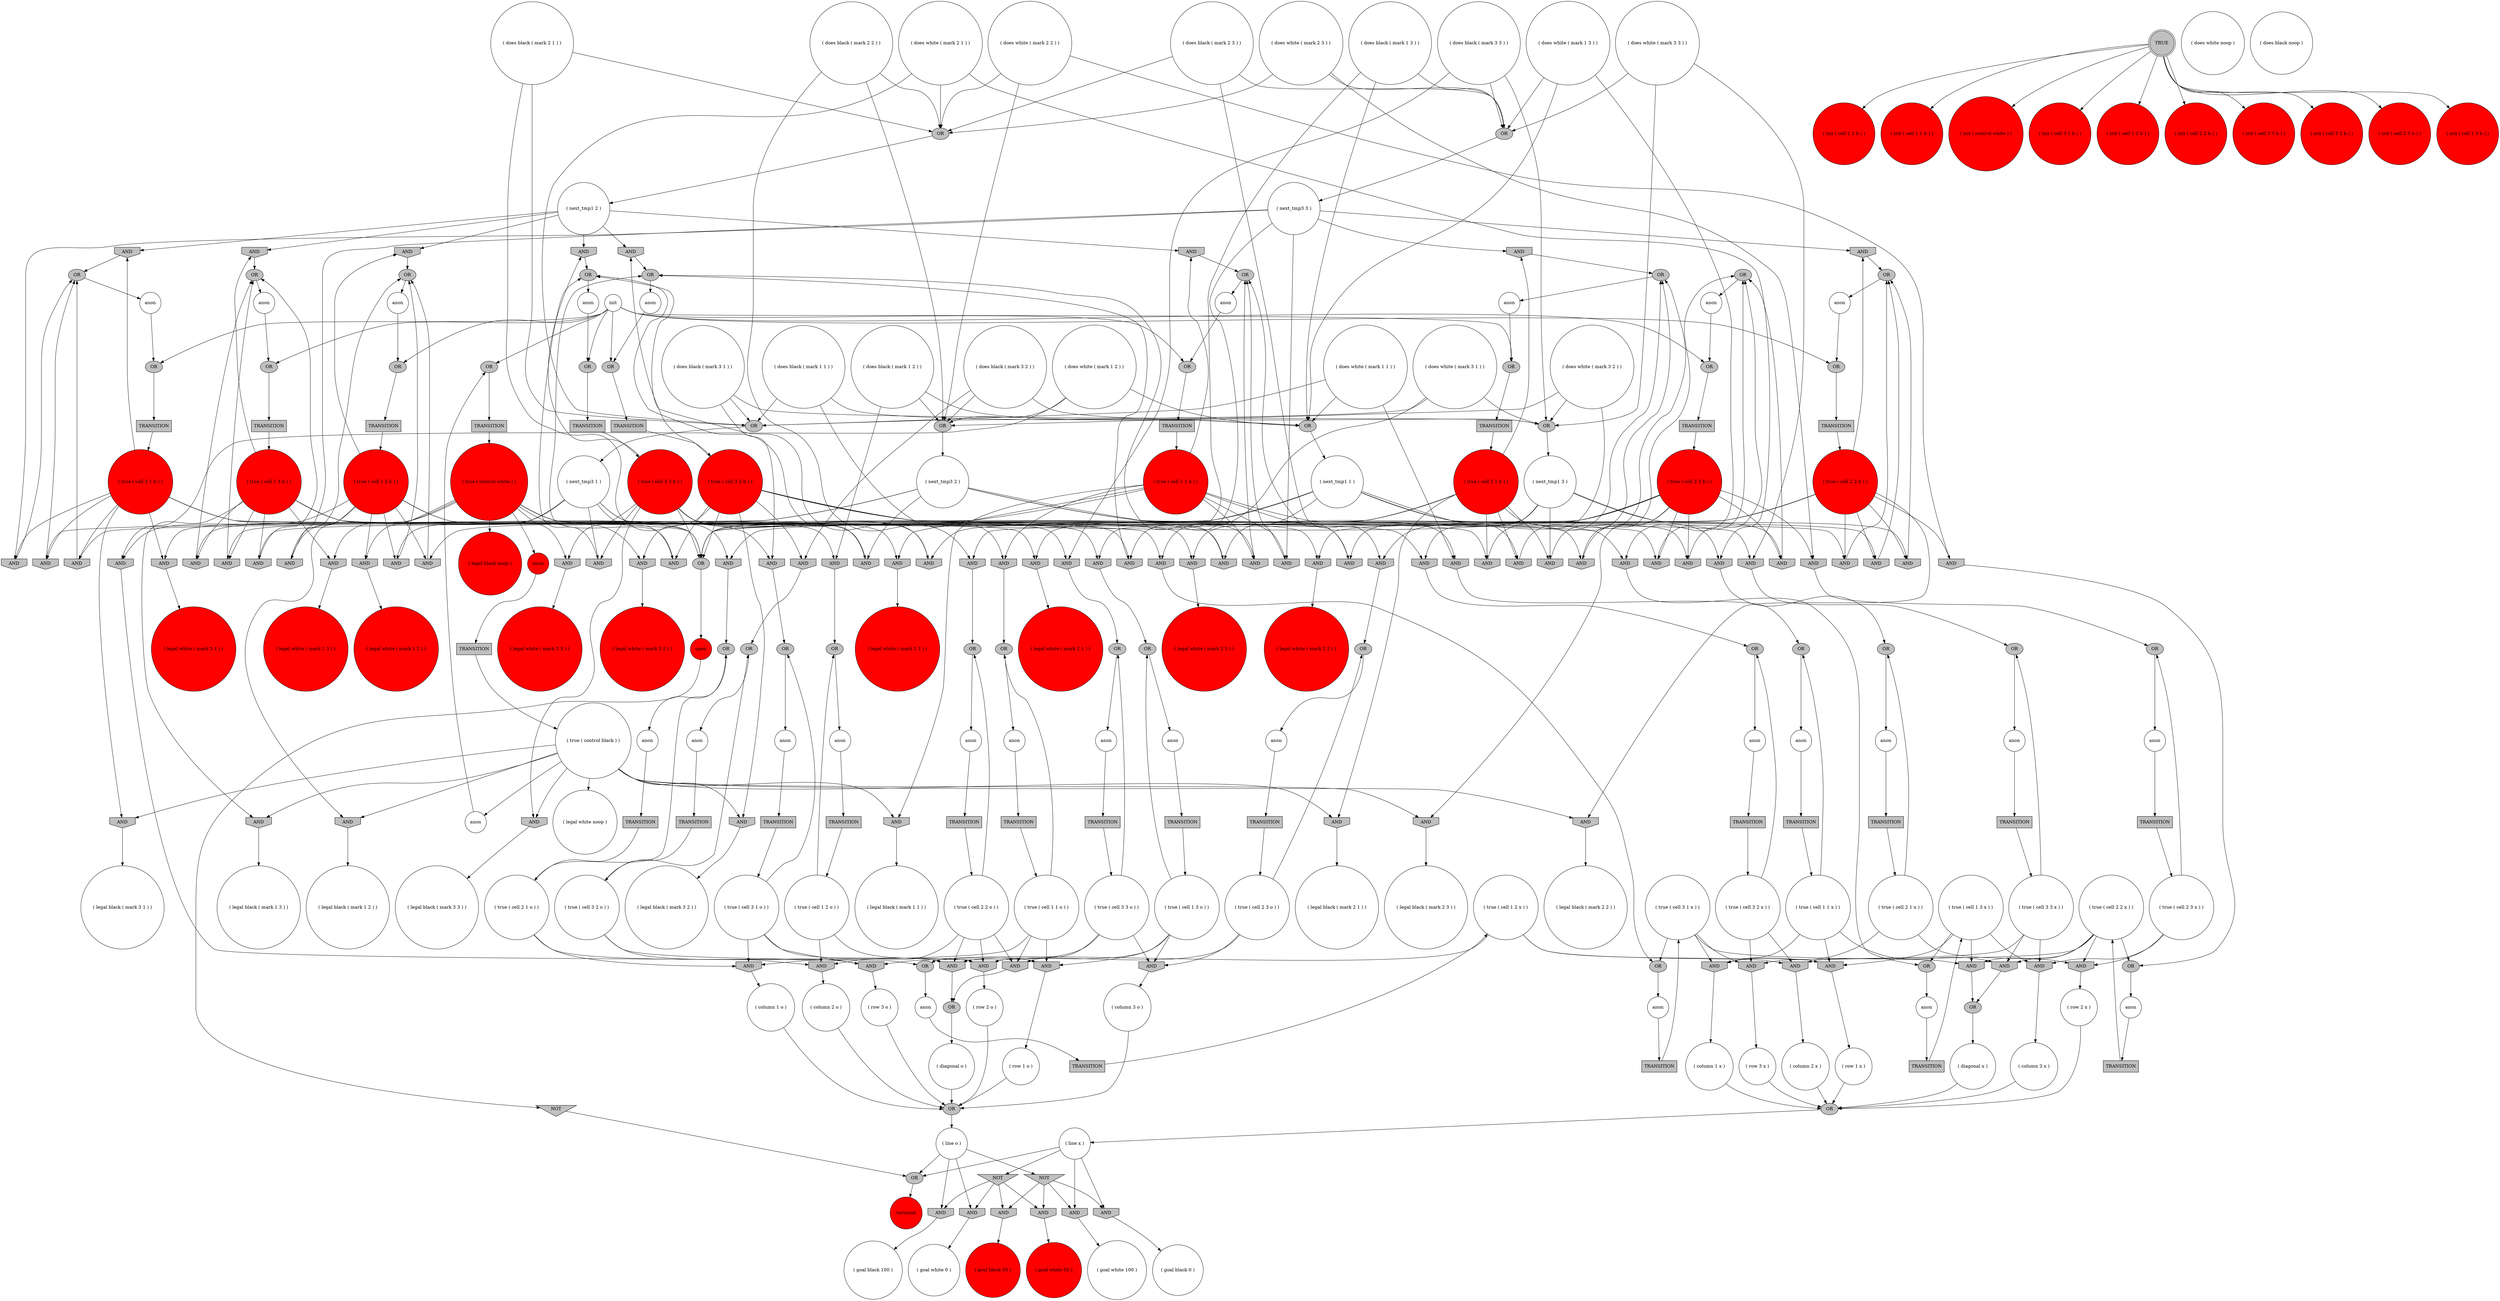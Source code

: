 digraph propNet
{
	"@3110bf99"[shape=ellipse, style= filled, fillcolor=grey, label="OR"]; "@3110bf99"->"@4292eef9"; 
	"@19ca3c6a"[shape=invhouse, style= filled, fillcolor=grey, label="AND"]; "@19ca3c6a"->"@84fc04d"; 
	"@6189c841"[shape=ellipse, style= filled, fillcolor=grey, label="OR"]; "@6189c841"->"@647c2ed9"; 
	"@5b16443e"[shape=box, style= filled, fillcolor=grey, label="TRANSITION"]; "@5b16443e"->"@1c206048"; 
	"@505acb8b"[shape=ellipse, style= filled, fillcolor=grey, label="OR"]; "@505acb8b"->"@78e93be3"; 
	"@2fbb1447"[shape=box, style= filled, fillcolor=grey, label="TRANSITION"]; "@2fbb1447"->"@5b8b9802"; 
	"@41f6a5e9"[shape=circle, style= filled, fillcolor=white, label="anon"]; "@41f6a5e9"->"@54c8ab35"; 
	"@5a959fa9"[shape=ellipse, style= filled, fillcolor=grey, label="OR"]; "@5a959fa9"->"@15253eb5"; 
	"@13159de7"[shape=ellipse, style= filled, fillcolor=grey, label="OR"]; "@13159de7"->"@7031b27a"; 
	"@64e6c17"[shape=box, style= filled, fillcolor=grey, label="TRANSITION"]; "@64e6c17"->"@6ce21f5d"; 
	"@607f3c5b"[shape=invtriangle, style= filled, fillcolor=grey, label="NOT"]; "@607f3c5b"->"@424d4f5e"; "@607f3c5b"->"@54b483bf"; "@607f3c5b"->"@4153abdb"; "@607f3c5b"->"@4097a214"; 
	"@2862fdc2"[shape=circle, style= filled, fillcolor=white, label="( does black ( mark 1 2 ) )"]; "@2862fdc2"->"@37872284"; "@2862fdc2"->"@4f26aa78"; "@2862fdc2"->"@2b842bd6"; 
	"@46e6e5f1"[shape=circle, style= filled, fillcolor=white, label="anon"]; "@46e6e5f1"->"@41282ad4"; 
	"@222f808"[shape=box, style= filled, fillcolor=grey, label="TRANSITION"]; "@222f808"->"@235ff851"; 
	"@5eef4879"[shape=ellipse, style= filled, fillcolor=grey, label="OR"]; "@5eef4879"->"@2f7f30a0"; 
	"@67588300"[shape=invhouse, style= filled, fillcolor=grey, label="AND"]; "@67588300"->"@280685d4"; 
	"@513fc475"[shape=circle, style= filled, fillcolor=red, label="( init ( cell 2 1 b ) )"]; 
	"@302b3e2e"[shape=invhouse, style= filled, fillcolor=grey, label="AND"]; "@302b3e2e"->"@13159de7"; 
	"@1bbbefea"[shape=ellipse, style= filled, fillcolor=grey, label="OR"]; "@1bbbefea"->"@7277073c"; 
	"@78dee892"[shape=box, style= filled, fillcolor=grey, label="TRANSITION"]; "@78dee892"->"@51776d39"; 
	"@55d46b4"[shape=circle, style= filled, fillcolor=red, label="( true ( cell 1 1 b ) )"]; "@55d46b4"->"@53e6692b"; "@55d46b4"->"@20506187"; "@55d46b4"->"@7b1ae274"; "@55d46b4"->"@695f4410"; "@55d46b4"->"@3df9dfd5"; "@55d46b4"->"@3ef63b77"; "@55d46b4"->"@3b56f75d"; "@55d46b4"->"@42aa9567"; "@55d46b4"->"@676c00a9"; 
	"@7ebf324"[shape=circle, style= filled, fillcolor=white, label="anon"]; "@7ebf324"->"@78dee892"; 
	"@501eb4af"[shape=circle, style= filled, fillcolor=white, label="anon"]; "@501eb4af"->"@6b0d29c2"; 
	"@20506187"[shape=invhouse, style= filled, fillcolor=grey, label="AND"]; "@20506187"->"@5eef4879"; 
	"@19ac1e25"[shape=invhouse, style= filled, fillcolor=grey, label="AND"]; "@19ac1e25"->"@13159de7"; 
	"@10bb3372"[shape=circle, style= filled, fillcolor=white, label="( column 1 o )"]; "@10bb3372"->"@27835149"; 
	"@424f5762"[shape=invhouse, style= filled, fillcolor=grey, label="AND"]; "@424f5762"->"@265e24be"; 
	"@290326a1"[shape=circle, style= filled, fillcolor=white, label="( does black ( mark 2 3 ) )"]; "@290326a1"->"@38c57101"; "@290326a1"->"@5a959fa9"; "@290326a1"->"@50bef95e"; 
	"@416ed704"[shape=circle, style= filled, fillcolor=red, label="terminal"]; 
	"@163bb430"[shape=box, style= filled, fillcolor=grey, label="TRANSITION"]; "@163bb430"->"@520b18a8"; 
	"@2e883c86"[shape=circle, style= filled, fillcolor=red, label="( goal black 50 )"]; 
	"@4153abdb"[shape=invhouse, style= filled, fillcolor=grey, label="AND"]; "@4153abdb"->"@4145c27a"; 
	"@75094c7b"[shape=circle, style= filled, fillcolor=white, label="( true ( cell 1 2 o ) )"]; "@75094c7b"->"@3f60ef76"; "@75094c7b"->"@7c91b50f"; "@75094c7b"->"@77c7bb87"; 
	"@4de059d6"[shape=circle, style= filled, fillcolor=white, label="( legal black ( mark 1 3 ) )"]; 
	"@183c3473"[shape=circle, style= filled, fillcolor=white, label="anon"]; "@183c3473"->"@1cba556e"; 
	"@1e4da3e3"[shape=circle, style= filled, fillcolor=white, label="( line o )"]; "@1e4da3e3"->"@8463d02"; "@1e4da3e3"->"@300fa532"; "@1e4da3e3"->"@3e6c7100"; "@1e4da3e3"->"@607f3c5b"; 
	"@d23374d"[shape=invhouse, style= filled, fillcolor=grey, label="AND"]; "@d23374d"->"@89ce410"; 
	"@4e83f71c"[shape=circle, style= filled, fillcolor=red, label="( true ( cell 3 3 b ) )"]; "@4e83f71c"->"@19ca3c6a"; "@4e83f71c"->"@2c2c68e9"; "@4e83f71c"->"@19ac1e25"; "@4e83f71c"->"@521b95a"; "@4e83f71c"->"@e8f3c43"; "@4e83f71c"->"@302b3e2e"; "@4e83f71c"->"@593a7113"; "@4e83f71c"->"@17f7d2ff"; "@4e83f71c"->"@676c00a9"; 
	"@724df132"[shape=box, style= filled, fillcolor=grey, label="TRANSITION"]; "@724df132"->"@20c87d01"; 
	"@76974876"[shape=invhouse, style= filled, fillcolor=grey, label="AND"]; "@76974876"->"@30868754"; 
	"@4292eef9"[shape=circle, style= filled, fillcolor=white, label="anon"]; "@4292eef9"->"@72af4b81"; 
	"@55a5cd40"[shape=ellipse, style= filled, fillcolor=grey, label="OR"]; "@55a5cd40"->"@784650ad"; 
	"@1fe569ac"[shape=circle, style= filled, fillcolor=red, label="( true ( cell 3 1 b ) )"]; "@1fe569ac"->"@1f10be5d"; "@1fe569ac"->"@3d133ead"; "@1fe569ac"->"@67588300"; "@1fe569ac"->"@7fb85da4"; "@1fe569ac"->"@416ba050"; "@1fe569ac"->"@5c2147cb"; "@1fe569ac"->"@2db8d536"; "@1fe569ac"->"@676c00a9"; "@1fe569ac"->"@47c65163"; 
	"@22802495"[shape=invhouse, style= filled, fillcolor=grey, label="AND"]; "@22802495"->"@ed39e86"; 
	"@3e6c7100"[shape=ellipse, style= filled, fillcolor=grey, label="OR"]; "@3e6c7100"->"@416ed704"; 
	"@7ef81c84"[shape=circle, style= filled, fillcolor=white, label="( does black ( mark 2 2 ) )"]; "@7ef81c84"->"@4f26aa78"; "@7ef81c84"->"@5a959fa9"; "@7ef81c84"->"@19e6018b"; 
	"@29b2c6b7"[shape=box, style= filled, fillcolor=grey, label="TRANSITION"]; "@29b2c6b7"->"@75094c7b"; 
	"@19fa3f20"[shape=invhouse, style= filled, fillcolor=grey, label="AND"]; "@19fa3f20"->"@7afd3d0d"; 
	"@51776d39"[shape=circle, style= filled, fillcolor=white, label="( true ( cell 1 2 x ) )"]; "@51776d39"->"@570fd91e"; "@51776d39"->"@634fbcac"; "@51776d39"->"@22802495"; 
	"@20c87d01"[shape=circle, style= filled, fillcolor=white, label="( true ( cell 2 3 x ) )"]; "@20c87d01"->"@475170bc"; "@20c87d01"->"@3136a0bc"; "@20c87d01"->"@3471e26d"; 
	"@30762031"[shape=invhouse, style= filled, fillcolor=grey, label="AND"]; "@30762031"->"@30868754"; 
	"@2f29f8aa"[shape=invhouse, style= filled, fillcolor=grey, label="AND"]; "@2f29f8aa"->"@6f02243e"; 
	"@599a2875"[shape=circle, style= filled, fillcolor=white, label="( does black ( mark 1 3 ) )"]; "@599a2875"->"@37872284"; "@599a2875"->"@27e0b4d8"; "@599a2875"->"@50bef95e"; 
	"@d689844"[shape=ellipse, style= filled, fillcolor=grey, label="OR"]; "@d689844"->"@4de49f3c"; 
	"@6f02243e"[shape=ellipse, style= filled, fillcolor=grey, label="OR"]; "@6f02243e"->"@75999b61"; 
	"@1b0c366b"[shape=invhouse, style= filled, fillcolor=grey, label="AND"]; "@1b0c366b"->"@6915fc29"; 
	"@7031b27a"[shape=circle, style= filled, fillcolor=white, label="anon"]; "@7031b27a"->"@1bbbefea"; 
	"@7fe184a1"[shape=circle, style= filled, fillcolor=white, label="anon"]; "@7fe184a1"->"@3b577220"; 
	"@45553d72"[shape=invhouse, style= filled, fillcolor=grey, label="AND"]; "@45553d72"->"@185af219"; 
	"@1080b7fd"[shape=ellipse, style= filled, fillcolor=grey, label="OR"]; "@1080b7fd"->"@5f532e"; 
	"@50ec4d43"[shape=circle, style= filled, fillcolor=red, label="( legal white ( mark 2 1 ) )"]; 
	"@53639459"[shape=invhouse, style= filled, fillcolor=grey, label="AND"]; "@53639459"->"@2ecaa79e"; 
	"@2c99b437"[shape=circle, style= filled, fillcolor=white, label="( does white ( mark 2 3 ) )"]; "@2c99b437"->"@5b09f852"; "@2c99b437"->"@5a959fa9"; "@2c99b437"->"@50bef95e"; 
	"@75999b61"[shape=circle, style= filled, fillcolor=white, label="( diagonal x )"]; "@75999b61"->"@7b429b9f"; 
	"@521b95a"[shape=invhouse, style= filled, fillcolor=grey, label="AND"]; "@521b95a"->"@505acb8b"; 
	"@2f7f30a0"[shape=circle, style= filled, fillcolor=white, label="anon"]; "@2f7f30a0"->"@1080b7fd"; 
	"@5af3a14"[shape=ellipse, style= filled, fillcolor=grey, label="OR"]; "@5af3a14"->"@330df9f6"; 
	"@66a01572"[shape=invhouse, style= filled, fillcolor=grey, label="AND"]; "@66a01572"->"@4cf1d2a4"; 
	"@ceaf7f0"[shape=box, style= filled, fillcolor=grey, label="TRANSITION"]; "@ceaf7f0"->"@357c5b44"; 
	"@3301b608"[shape=circle, style= filled, fillcolor=white, label="( does black ( mark 3 3 ) )"]; "@3301b608"->"@521b95a"; "@3301b608"->"@5af3a14"; "@3301b608"->"@50bef95e"; 
	"@502e12e5"[shape=invhouse, style= filled, fillcolor=grey, label="AND"]; "@502e12e5"->"@33211ee7"; 
	"@4ebca121"[shape=ellipse, style= filled, fillcolor=grey, label="OR"]; "@4ebca121"->"@41f6a5e9"; 
	"@7f4165d0"[shape=invhouse, style= filled, fillcolor=grey, label="AND"]; "@7f4165d0"->"@4cf1d2a4"; 
	"@ed39e86"[shape=circle, style= filled, fillcolor=white, label="( row 1 x )"]; "@ed39e86"->"@7b429b9f"; 
	"@5f998f30"[shape=invhouse, style= filled, fillcolor=grey, label="AND"]; "@5f998f30"->"@3c873f94"; 
	"@7fb85da4"[shape=invhouse, style= filled, fillcolor=grey, label="AND"]; "@7fb85da4"->"@724715dd"; 
	"@3c873f94"[shape=ellipse, style= filled, fillcolor=grey, label="OR"]; "@3c873f94"->"@535f2c97"; 
	"@780e4aa6"[shape=circle, style= filled, fillcolor=white, label="anon"]; "@780e4aa6"->"@5b16443e"; 
	"@40471d1f"[shape=invhouse, style= filled, fillcolor=grey, label="AND"]; "@40471d1f"->"@197ef254"; 
	"@6d29cb02"[shape=circle, style= filled, fillcolor=white, label="( true ( cell 2 2 x ) )"]; "@6d29cb02"->"@570fd91e"; "@6d29cb02"->"@5e0ed38d"; "@6d29cb02"->"@d689844"; "@6d29cb02"->"@3136a0bc"; "@6d29cb02"->"@2f29f8aa"; 
	"@672825c9"[shape=invhouse, style= filled, fillcolor=grey, label="AND"]; "@672825c9"->"@761b5baf"; 
	"@52863cf9"[shape=ellipse, style= filled, fillcolor=grey, label="OR"]; "@52863cf9"->"@461541fb"; 
	"@6901960a"[shape=circle, style= filled, fillcolor=white, label="anon"]; "@6901960a"->"@433b8611"; 
	"@68f392bc"[shape=circle, style= filled, fillcolor=white, label="( next_tmp3 1 )"]; "@68f392bc"->"@6fc2a644"; "@68f392bc"->"@19ac1e25"; "@68f392bc"->"@595fb8e"; "@68f392bc"->"@30762031"; "@68f392bc"->"@e7858ab"; "@68f392bc"->"@79708fc8"; 
	"@18142dc4"[shape=box, style= filled, fillcolor=grey, label="TRANSITION"]; "@18142dc4"->"@183aeac3"; 
	"@520b18a8"[shape=circle, style= filled, fillcolor=white, label="( true ( cell 3 3 o ) )"]; "@520b18a8"->"@526b0a81"; "@520b18a8"->"@505acb8b"; "@520b18a8"->"@cdabdca"; "@520b18a8"->"@6d1f9295"; 
	"@5516d3dc"[shape=circle, style= filled, fillcolor=red, label="( init ( cell 1 1 b ) )"]; 
	"@7c91b50f"[shape=ellipse, style= filled, fillcolor=grey, label="OR"]; "@7c91b50f"->"@42062bad"; 
	"@18977673"[shape=ellipse, style= filled, fillcolor=grey, label="OR"]; "@18977673"->"@7fe184a1"; 
	"@593a7113"[shape=invhouse, style= filled, fillcolor=grey, label="AND"]; "@593a7113"->"@13159de7"; 
	"@78ac4093"[shape=circle, style= filled, fillcolor=red, label="( init ( control white ) )"]; 
	"@79708fc8"[shape=invhouse, style= filled, fillcolor=grey, label="AND"]; "@79708fc8"->"@18977673"; 
	"@12da22e9"[shape=circle, style= filled, fillcolor=red, label="anon"]; "@12da22e9"->"@233059cc"; 
	"@34d2b4a1"[shape=circle, style= filled, fillcolor=white, label="( does black ( mark 3 2 ) )"]; "@34d2b4a1"->"@5af3a14"; "@34d2b4a1"->"@4f26aa78"; "@34d2b4a1"->"@45553d72"; 
	"@233059cc"[shape=box, style= filled, fillcolor=grey, label="TRANSITION"]; "@233059cc"->"@157052cb"; 
	"@37872284"[shape=ellipse, style= filled, fillcolor=grey, label="OR"]; "@37872284"->"@8eb2497"; 
	"@30d73d83"[shape=circle, style= filled, fillcolor=white, label="( legal white noop )"]; 
	"@197ef254"[shape=circle, style= filled, fillcolor=red, label="( legal white ( mark 3 2 ) )"]; 
	"@65b2b2f0"[shape=invhouse, style= filled, fillcolor=grey, label="AND"]; "@65b2b2f0"->"@d689844"; 
	"@3136a0bc"[shape=invhouse, style= filled, fillcolor=grey, label="AND"]; "@3136a0bc"->"@44b0c913"; 
	"@2c74bc49"[shape=invhouse, style= filled, fillcolor=grey, label="AND"]; "@2c74bc49"->"@3110bf99"; 
	"@40868ba"[shape=circle, style= filled, fillcolor=red, label="( init ( cell 3 1 b ) )"]; 
	"@19e6018b"[shape=invhouse, style= filled, fillcolor=grey, label="AND"]; "@19e6018b"->"@61025594"; 
	"@7381d4e0"[shape=circle, style= filled, fillcolor=white, label="( next_tmp3 2 )"]; "@7381d4e0"->"@3f08e8b"; "@7381d4e0"->"@7fb85da4"; "@7381d4e0"->"@343b79ee"; "@7381d4e0"->"@302b3e2e"; "@7381d4e0"->"@3b56f75d"; "@7381d4e0"->"@61d547f5"; 
	"@183aeac3"[shape=circle, style= filled, fillcolor=red, label="( true ( cell 3 2 b ) )"]; "@183aeac3"->"@595fb8e"; "@183aeac3"->"@40471d1f"; "@183aeac3"->"@48112b54"; "@183aeac3"->"@66a01572"; "@183aeac3"->"@76aeb503"; "@183aeac3"->"@45553d72"; "@183aeac3"->"@52cc6a6e"; "@183aeac3"->"@7f4165d0"; "@183aeac3"->"@676c00a9"; 
	"@32693b5"[shape=circle, style= filled, fillcolor=red, label="( true ( control white ) )"]; "@32693b5"->"@7b492e5b"; "@32693b5"->"@19ca3c6a"; "@32693b5"->"@65931596"; "@32693b5"->"@40471d1f"; "@32693b5"->"@1b0c366b"; "@32693b5"->"@672825c9"; "@32693b5"->"@3df9dfd5"; "@32693b5"->"@4c623b03"; "@32693b5"->"@26170092"; "@32693b5"->"@12da22e9"; "@32693b5"->"@47c65163"; 
	"@78e93be3"[shape=circle, style= filled, fillcolor=white, label="anon"]; "@78e93be3"->"@163bb430"; 
	"@e8f3c43"[shape=invhouse, style= filled, fillcolor=grey, label="AND"]; "@e8f3c43"->"@55a5cd40"; 
	"@4145c27a"[shape=circle, style= filled, fillcolor=white, label="( goal white 100 )"]; 
	"@416ba050"[shape=invhouse, style= filled, fillcolor=grey, label="AND"]; "@416ba050"->"@1dbf4413"; 
	"@76aeb503"[shape=invhouse, style= filled, fillcolor=grey, label="AND"]; "@76aeb503"->"@4cf1d2a4"; 
	"@1213dc90"[shape=circle, style= filled, fillcolor=red, label="( true ( cell 2 2 b ) )"]; "@1213dc90"->"@14b3fd5d"; "@1213dc90"->"@65b2b2f0"; "@1213dc90"->"@1b0c366b"; "@1213dc90"->"@47ec5c40"; "@1213dc90"->"@79708fc8"; "@1213dc90"->"@d23374d"; "@1213dc90"->"@b881485"; "@1213dc90"->"@19e6018b"; "@1213dc90"->"@676c00a9"; 
	"@2db8d536"[shape=invhouse, style= filled, fillcolor=grey, label="AND"]; "@2db8d536"->"@724715dd"; 
	"@12da712a"[shape=box, style= filled, fillcolor=grey, label="TRANSITION"]; "@12da712a"->"@52cf284b"; 
	"@18fbb359"[shape=circle, style= filled, fillcolor=white, label="( legal black ( mark 3 3 ) )"]; 
	"@65931596"[shape=invhouse, style= filled, fillcolor=grey, label="AND"]; "@65931596"->"@50ec4d43"; 
	"@66abad8f"[shape=circle, style= filled, fillcolor=white, label="anon"]; "@66abad8f"->"@64e6c17"; 
	"@65a0d55"[shape=circle, style= filled, fillcolor=white, label="( legal black ( mark 2 1 ) )"]; 
	"@6f0a9476"[shape=circle, style= filled, fillcolor=white, label="( legal black ( mark 3 2 ) )"]; 
	"@38c57101"[shape=invhouse, style= filled, fillcolor=grey, label="AND"]; "@38c57101"->"@231d8cb8"; 
	"@d3eb77e"[shape=ellipse, style= filled, fillcolor=grey, label="OR"]; "@d3eb77e"->"@63a4c512"; 
	"@461541fb"[shape=box, style= filled, fillcolor=grey, label="TRANSITION"]; "@461541fb"->"@1fe569ac"; 
	"@1ffc159e"[shape=circle, style= filled, fillcolor=white, label="anon"]; "@1ffc159e"->"@69a5d3d"; 
	"@6e6a937"[shape=circle, style= filled, fillcolor=white, label="( row 3 o )"]; "@6e6a937"->"@27835149"; 
	"@300eff16"[shape=invhouse, style= filled, fillcolor=grey, label="AND"]; "@300eff16"->"@469cbc0d"; 
	"@4097a214"[shape=invhouse, style= filled, fillcolor=grey, label="AND"]; "@4097a214"->"@2a1a3ee9"; 
	"@4316d666"[shape=circle, style= filled, fillcolor=white, label="( legal black ( mark 3 1 ) )"]; 
	"@1f10be5d"[shape=invhouse, style= filled, fillcolor=grey, label="AND"]; "@1f10be5d"->"@724715dd"; 
	"@7b429b9f"[shape=ellipse, style= filled, fillcolor=grey, label="OR"]; "@7b429b9f"->"@51f722f1"; 
	"@4cf1d2a4"[shape=ellipse, style= filled, fillcolor=grey, label="OR"]; "@4cf1d2a4"->"@183c3473"; 
	"@761b5baf"[shape=circle, style= filled, fillcolor=red, label="( legal white ( mark 2 3 ) )"]; 
	"@77d7aa76"[shape=circle, style= filled, fillcolor=white, label="( does black ( mark 1 1 ) )"]; "@77d7aa76"->"@7b1ae274"; "@77d7aa76"->"@37872284"; "@77d7aa76"->"@1c48b34d"; 
	"@500e366b"[shape=circle, style= filled, fillcolor=red, label="( init ( cell 1 2 b ) )"]; 
	"@47ec5c40"[shape=invhouse, style= filled, fillcolor=grey, label="AND"]; "@47ec5c40"->"@18977673"; 
	"@2b815118"[shape=invhouse, style= filled, fillcolor=grey, label="AND"]; "@2b815118"->"@772a15e5"; 
	"@157052cb"[shape=circle, style= filled, fillcolor=white, label="( true ( control black ) )"]; "@157052cb"->"@2c2c68e9"; "@157052cb"->"@3dfa7244"; "@157052cb"->"@45aba779"; "@157052cb"->"@30d73d83"; "@157052cb"->"@48112b54"; "@157052cb"->"@2b815118"; "@157052cb"->"@4f2a7490"; "@157052cb"->"@5c2147cb"; "@157052cb"->"@d23374d"; "@157052cb"->"@42aa9567"; "@157052cb"->"@300eff16"; 
	"@7b35f90"[shape=circle, style= filled, fillcolor=white, label="anon"]; "@7b35f90"->"@2fbb1447"; 
	"@4d62a96e"[shape=circle, style= filled, fillcolor=white, label="( column 2 x )"]; "@4d62a96e"->"@7b429b9f"; 
	"@7acc53cc"[shape=circle, style= filled, fillcolor=white, label="anon"]; "@7acc53cc"->"@ceaf7f0"; 
	"@6a05b14f"[shape=circle, style= filled, fillcolor=white, label="init"]; "@6a05b14f"->"@4f83f9df"; "@6a05b14f"->"@6189c841"; "@6a05b14f"->"@6b0d29c2"; "@6a05b14f"->"@3b577220"; "@6a05b14f"->"@72af4b81"; "@6a05b14f"->"@52863cf9"; "@6a05b14f"->"@d3eb77e"; "@6a05b14f"->"@1bbbefea"; "@6a05b14f"->"@1080b7fd"; "@6a05b14f"->"@1cba556e"; 
	"@1d9ee9af"[shape=box, style= filled, fillcolor=grey, label="TRANSITION"]; "@1d9ee9af"->"@77a3e2f7"; 
	"@5c7697b7"[shape=circle, style= filled, fillcolor=white, label="( does black ( mark 2 1 ) )"]; "@5c7697b7"->"@6b6b1935"; "@5c7697b7"->"@5a959fa9"; "@5c7697b7"->"@1c48b34d"; 
	"@1dbf4413"[shape=ellipse, style= filled, fillcolor=grey, label="OR"]; "@1dbf4413"->"@780e4aa6"; 
	"@57afb22a"[shape=circle, style= filled, fillcolor=red, label="( legal white ( mark 1 2 ) )"]; 
	"@7ef1accd"[shape=invhouse, style= filled, fillcolor=grey, label="AND"]; "@7ef1accd"->"@634fbcac"; 
	"@6b6b1935"[shape=invhouse, style= filled, fillcolor=grey, label="AND"]; "@6b6b1935"->"@1146eae3"; 
	"@1c206048"[shape=circle, style= filled, fillcolor=white, label="( true ( cell 3 1 x ) )"]; "@1c206048"->"@74c3b0c9"; "@1c206048"->"@1dbf4413"; "@1c206048"->"@5e0ed38d"; "@1c206048"->"@424f5762"; 
	"@772a15e5"[shape=circle, style= filled, fillcolor=white, label="( legal black ( mark 1 2 ) )"]; 
	"@72af4b81"[shape=ellipse, style= filled, fillcolor=grey, label="OR"]; "@72af4b81"->"@14e7dc19"; 
	"@40664651"[shape=circle, style= filled, fillcolor=white, label="( column 1 x )"]; "@40664651"->"@7b429b9f"; 
	"@4373e9ea"[shape=circle, style= filled, fillcolor=white, label="( diagonal o )"]; "@4373e9ea"->"@27835149"; 
	"@343b79ee"[shape=invhouse, style= filled, fillcolor=grey, label="AND"]; "@343b79ee"->"@3110bf99"; 
	"@3413e5b7"[shape=box, style= filled, fillcolor=grey, label="TRANSITION"]; "@3413e5b7"->"@1f62fe39"; 
	"@54b483bf"[shape=invhouse, style= filled, fillcolor=grey, label="AND"]; "@54b483bf"->"@2e883c86"; 
	"@18ec9ac8"[shape=circle, style= filled, fillcolor=white, label="anon"]; "@18ec9ac8"->"@52863cf9"; 
	"@235ff851"[shape=circle, style= filled, fillcolor=red, label="( true ( cell 2 1 b ) )"]; "@235ff851"->"@7c5bc9e5"; "@235ff851"->"@5f998f30"; "@235ff851"->"@6b6b1935"; "@235ff851"->"@3f08e8b"; "@235ff851"->"@65931596"; "@235ff851"->"@58eaf9b7"; "@235ff851"->"@4f2a7490"; "@235ff851"->"@676c00a9"; "@235ff851"->"@19fa3f20"; 
	"@84fc04d"[shape=circle, style= filled, fillcolor=red, label="( legal white ( mark 3 3 ) )"]; 
	"@63a4c512"[shape=box, style= filled, fillcolor=grey, label="TRANSITION"]; "@63a4c512"->"@787935a1"; 
	"@570fd91e"[shape=invhouse, style= filled, fillcolor=grey, label="AND"]; "@570fd91e"->"@4d62a96e"; 
	"@2c651db0"[shape=circle, style= filled, fillcolor=white, label="( column 2 o )"]; "@2c651db0"->"@27835149"; 
	"@591b1427"[shape=circle, style= filled, fillcolor=white, label="( does white noop )"]; 
	"@8463d02"[shape=invhouse, style= filled, fillcolor=grey, label="AND"]; "@8463d02"->"@7b4dafd8"; 
	"@77c7bb87"[shape=invhouse, style= filled, fillcolor=grey, label="AND"]; "@77c7bb87"->"@4d19dc97"; 
	"@7afd3d0d"[shape=ellipse, style= filled, fillcolor=grey, label="OR"]; "@7afd3d0d"->"@7b35f90"; 
	"@42062bad"[shape=circle, style= filled, fillcolor=white, label="anon"]; "@42062bad"->"@29b2c6b7"; 
	"@2a1a3ee9"[shape=circle, style= filled, fillcolor=white, label="( goal black 0 )"]; 
	"@5841ec81"[shape=circle, style= filled, fillcolor=red, label="( init ( cell 2 2 b ) )"]; 
	"@3f60ef76"[shape=invhouse, style= filled, fillcolor=grey, label="AND"]; "@3f60ef76"->"@2c651db0"; 
	"@71794a83"[shape=circle, style= filled, fillcolor=white, label="( true ( cell 2 2 o ) )"]; "@71794a83"->"@3f60ef76"; "@71794a83"->"@76e02677"; "@71794a83"->"@cdabdca"; "@71794a83"->"@61025594"; "@71794a83"->"@502e12e5"; 
	"@469cbc0d"[shape=circle, style= filled, fillcolor=white, label="( legal black ( mark 2 3 ) )"]; 
	"@224a2971"[shape=circle, style= filled, fillcolor=white, label="( column 3 x )"]; "@224a2971"->"@7b429b9f"; 
	"@5b8b9802"[shape=circle, style= filled, fillcolor=white, label="( true ( cell 2 1 x ) )"]; "@5b8b9802"->"@74c3b0c9"; "@5b8b9802"->"@3136a0bc"; "@5b8b9802"->"@7afd3d0d"; 
	"@54c8ab35"[shape=box, style= filled, fillcolor=grey, label="TRANSITION"]; "@54c8ab35"->"@6c847916"; 
	"@2d30b676"[shape=circle, style= filled, fillcolor=white, label="( does black noop )"]; 
	"@3471e26d"[shape=invhouse, style= filled, fillcolor=grey, label="AND"]; "@3471e26d"->"@224a2971"; 
	"@3b56f75d"[shape=invhouse, style= filled, fillcolor=grey, label="AND"]; "@3b56f75d"->"@5eef4879"; 
	"@2b842bd6"[shape=invhouse, style= filled, fillcolor=grey, label="AND"]; "@2b842bd6"->"@7c91b50f"; 
	"@61025594"[shape=ellipse, style= filled, fillcolor=grey, label="OR"]; "@61025594"->"@6040994d"; 
	"@5c2147cb"[shape=invhouse, style= filled, fillcolor=grey, label="AND"]; "@5c2147cb"->"@4316d666"; 
	"@5f532e"[shape=box, style= filled, fillcolor=grey, label="TRANSITION"]; "@5f532e"->"@55d46b4"; 
	"@7b79f9d"[shape=circle, style= filled, fillcolor=white, label="( does white ( mark 2 2 ) )"]; "@7b79f9d"->"@65b2b2f0"; "@7b79f9d"->"@4f26aa78"; "@7b79f9d"->"@5a959fa9"; 
	"@3b577220"[shape=ellipse, style= filled, fillcolor=grey, label="OR"]; "@3b577220"->"@2bffef5a"; 
	"@4e2d4656"[shape=circle, style= filled, fillcolor=white, label="( column 3 o )"]; "@4e2d4656"->"@27835149"; 
	"@373afe05"[shape=invhouse, style= filled, fillcolor=grey, label="AND"]; "@373afe05"->"@3110bf99"; 
	"@64af328d"[shape=circle, style= filled, fillcolor=red, label="( legal white ( mark 1 1 ) )"]; 
	"@3ef63b77"[shape=invhouse, style= filled, fillcolor=grey, label="AND"]; "@3ef63b77"->"@5eef4879"; 
	"@330df9f6"[shape=circle, style= filled, fillcolor=white, label="( next_tmp1 3 )"]; "@330df9f6"->"@1cde878c"; "@330df9f6"->"@47ec5c40"; "@330df9f6"->"@373afe05"; "@330df9f6"->"@58eaf9b7"; "@330df9f6"->"@3ef63b77"; "@330df9f6"->"@6d1357ad"; 
	"@42aa9567"[shape=invhouse, style= filled, fillcolor=grey, label="AND"]; "@42aa9567"->"@b454785"; 
	"@b881485"[shape=invhouse, style= filled, fillcolor=grey, label="AND"]; "@b881485"->"@18977673"; 
	"@50bef95e"[shape=ellipse, style= filled, fillcolor=grey, label="OR"]; "@50bef95e"->"@29e5b3bc"; 
	"@2b968df0"[shape=circle, style= filled, fillcolor=red, label="( init ( cell 3 3 b ) )"]; 
	"@5b09f852"[shape=invhouse, style= filled, fillcolor=grey, label="AND"]; "@5b09f852"->"@475170bc"; 
	"@7c5bc9e5"[shape=invhouse, style= filled, fillcolor=grey, label="AND"]; "@7c5bc9e5"->"@3c873f94"; 
	"@2c2c68e9"[shape=invhouse, style= filled, fillcolor=grey, label="AND"]; "@2c2c68e9"->"@18fbb359"; 
	"@357c5b44"[shape=circle, style= filled, fillcolor=white, label="( true ( cell 3 2 o ) )"]; "@357c5b44"->"@3f60ef76"; "@357c5b44"->"@185af219"; "@357c5b44"->"@6d1f9295"; 
	"@5b4294b0"[shape=circle, style= filled, fillcolor=red, label="( goal white 50 )"]; 
	"@14b3fd5d"[shape=invhouse, style= filled, fillcolor=grey, label="AND"]; "@14b3fd5d"->"@18977673"; 
	"@1b754fb1"[shape=invhouse, style= filled, fillcolor=grey, label="AND"]; "@1b754fb1"->"@2ecaa79e"; 
	"@73d1a5df"[shape=circle, style= filled, fillcolor=red, label="( true ( cell 2 3 b ) )"]; "@73d1a5df"->"@5b09f852"; "@73d1a5df"->"@672825c9"; "@73d1a5df"->"@343b79ee"; "@73d1a5df"->"@373afe05"; "@73d1a5df"->"@e7858ab"; "@73d1a5df"->"@2c74bc49"; "@73d1a5df"->"@38c57101"; "@73d1a5df"->"@676c00a9"; "@73d1a5df"->"@300eff16"; 
	"@3468a71c"[shape=circle, style= filled, fillcolor=white, label="( does white ( mark 2 1 ) )"]; "@3468a71c"->"@5a959fa9"; "@3468a71c"->"@1c48b34d"; "@3468a71c"->"@19fa3f20"; 
	"@613c9936"[shape=circle, style= filled, fillcolor=white, label="( row 2 o )"]; "@613c9936"->"@27835149"; 
	"@52cc6a6e"[shape=invhouse, style= filled, fillcolor=grey, label="AND"]; "@52cc6a6e"->"@13a7c48c"; 
	"@44b0c913"[shape=circle, style= filled, fillcolor=white, label="( row 2 x )"]; "@44b0c913"->"@7b429b9f"; 
	"@14e7dc19"[shape=box, style= filled, fillcolor=grey, label="TRANSITION"]; "@14e7dc19"->"@73d1a5df"; 
	"@7568f5ed"[shape=circle, style= filled, fillcolor=red, label="( legal white ( mark 3 1 ) )"]; 
	"@27b170a3"[shape=circle, style= filled, fillcolor=red, label="( legal white ( mark 1 3 ) )"]; 
	"@280685d4"[shape=ellipse, style= filled, fillcolor=grey, label="OR"]; "@280685d4"->"@443c35d3"; 
	"@4f83f9df"[shape=ellipse, style= filled, fillcolor=grey, label="OR"]; "@4f83f9df"->"@222f808"; 
	"@7b4dafd8"[shape=circle, style= filled, fillcolor=white, label="( goal black 100 )"]; 
	"@568653d9"[shape=box, style= filled, fillcolor=grey, label="TRANSITION"]; "@568653d9"->"@464b8634"; 
	"@cdabdca"[shape=invhouse, style= filled, fillcolor=grey, label="AND"]; "@cdabdca"->"@33211ee7"; 
	"@6b58cd68"[shape=circle, style= filled, fillcolor=white, label="anon"]; "@6b58cd68"->"@1d9ee9af"; 
	"@e7858ab"[shape=invhouse, style= filled, fillcolor=grey, label="AND"]; "@e7858ab"->"@3110bf99"; 
	"@464b8634"[shape=circle, style= filled, fillcolor=red, label="( true ( cell 1 3 b ) )"]; "@464b8634"->"@7b492e5b"; "@464b8634"->"@76974876"; "@464b8634"->"@3dfa7244"; "@464b8634"->"@1cde878c"; "@464b8634"->"@27e0b4d8"; "@464b8634"->"@30762031"; "@464b8634"->"@7a1a3d09"; "@464b8634"->"@61d547f5"; "@464b8634"->"@676c00a9"; 
	"@606141c1"[shape=circle, style= filled, fillcolor=white, label="( does white ( mark 3 1 ) )"]; "@606141c1"->"@416ba050"; "@606141c1"->"@5af3a14"; "@606141c1"->"@1c48b34d"; 
	"@6d1357ad"[shape=invhouse, style= filled, fillcolor=grey, label="AND"]; "@6d1357ad"->"@2ecaa79e"; 
	"@3d133ead"[shape=invhouse, style= filled, fillcolor=grey, label="AND"]; "@3d133ead"->"@724715dd"; 
	"@7277073c"[shape=box, style= filled, fillcolor=grey, label="TRANSITION"]; "@7277073c"->"@4e83f71c"; 
	"@8eb2497"[shape=circle, style= filled, fillcolor=white, label="( next_tmp1 1 )"]; "@8eb2497"->"@5f998f30"; "@8eb2497"->"@2c74bc49"; "@8eb2497"->"@17f7d2ff"; "@8eb2497"->"@7f4165d0"; "@8eb2497"->"@b881485"; "@8eb2497"->"@2db8d536"; 
	"@4d19dc97"[shape=circle, style= filled, fillcolor=white, label="( row 1 o )"]; "@4d19dc97"->"@27835149"; 
	"@89ce410"[shape=circle, style= filled, fillcolor=white, label="( legal black ( mark 2 2 ) )"]; 
	"@317b06ff"[shape=circle, style= filled, fillcolor=red, label="( init ( cell 3 2 b ) )"]; 
	"@58eaf9b7"[shape=invhouse, style= filled, fillcolor=grey, label="AND"]; "@58eaf9b7"->"@3c873f94"; 
	"@15c52375"[shape=circle, style= filled, fillcolor=white, label="( does white ( mark 1 2 ) )"]; "@15c52375"->"@7ef1accd"; "@15c52375"->"@37872284"; "@15c52375"->"@4f26aa78"; 
	"@5c924417"[shape=ellipse, style= filled, fillcolor=grey, label="OR"]; "@5c924417"->"@6b4717c"; 
	"@51f722f1"[shape=circle, style= filled, fillcolor=white, label="( line x )"]; "@51f722f1"->"@3e6c7100"; "@51f722f1"->"@565e329e"; "@51f722f1"->"@4153abdb"; "@51f722f1"->"@4097a214"; 
	"@6b0d29c2"[shape=ellipse, style= filled, fillcolor=grey, label="OR"]; "@6b0d29c2"->"@568653d9"; 
	"@45c9d650"[shape=box, style= filled, fillcolor=grey, label="TRANSITION"]; "@45c9d650"->"@6d29cb02"; 
	"@717ec56c"[shape=circle, style= filled, fillcolor=white, label="( true ( cell 2 3 o ) )"]; "@717ec56c"->"@76e02677"; "@717ec56c"->"@526b0a81"; "@717ec56c"->"@231d8cb8"; 
	"@6ce21f5d"[shape=circle, style= filled, fillcolor=white, label="( true ( cell 1 1 o ) )"]; "@6ce21f5d"->"@120f40e6"; "@6ce21f5d"->"@cdabdca"; "@6ce21f5d"->"@77c7bb87"; "@6ce21f5d"->"@fe87641"; 
	"@33211ee7"[shape=ellipse, style= filled, fillcolor=grey, label="OR"]; "@33211ee7"->"@4373e9ea"; 
	"@17f7d2ff"[shape=invhouse, style= filled, fillcolor=grey, label="AND"]; "@17f7d2ff"->"@13159de7"; 
	"@6d1f9295"[shape=invhouse, style= filled, fillcolor=grey, label="AND"]; "@6d1f9295"->"@6e6a937"; 
	"@1f62fe39"[shape=circle, style= filled, fillcolor=white, label="( true ( cell 1 3 x ) )"]; "@1f62fe39"->"@5c924417"; "@1f62fe39"->"@5e0ed38d"; "@1f62fe39"->"@22802495"; "@1f62fe39"->"@3471e26d"; 
	"@68242e51"[shape=circle, style= filled, fillcolor=white, label="( does white ( mark 1 1 ) )"]; "@68242e51"->"@53e6692b"; "@68242e51"->"@37872284"; "@68242e51"->"@1c48b34d"; 
	"@76e02677"[shape=invhouse, style= filled, fillcolor=grey, label="AND"]; "@76e02677"->"@613c9936"; 
	"@48112b54"[shape=invhouse, style= filled, fillcolor=grey, label="AND"]; "@48112b54"->"@6f0a9476"; 
	"@647c2ed9"[shape=box, style= filled, fillcolor=grey, label="TRANSITION"]; "@647c2ed9"->"@32693b5"; 
	"@77a3e2f7"[shape=circle, style= filled, fillcolor=white, label="( true ( cell 3 2 x ) )"]; "@77a3e2f7"->"@570fd91e"; "@77a3e2f7"->"@424f5762"; "@77a3e2f7"->"@13a7c48c"; 
	"@4de49f3c"[shape=circle, style= filled, fillcolor=white, label="anon"]; "@4de49f3c"->"@45c9d650"; 
	"@26170092"[shape=circle, style= filled, fillcolor=red, label="( legal black noop )"]; 
	"@3dfa7244"[shape=invhouse, style= filled, fillcolor=grey, label="AND"]; "@3dfa7244"->"@4de059d6"; 
	"@1cde878c"[shape=invhouse, style= filled, fillcolor=grey, label="AND"]; "@1cde878c"->"@30868754"; 
	"@7b1ae274"[shape=invhouse, style= filled, fillcolor=grey, label="AND"]; "@7b1ae274"->"@fe87641"; 
	"@5e0ed38d"[shape=invhouse, style= filled, fillcolor=grey, label="AND"]; "@5e0ed38d"->"@6f02243e"; 
	"@787935a1"[shape=circle, style= filled, fillcolor=red, label="( true ( cell 1 2 b ) )"]; "@787935a1"->"@6fc2a644"; "@787935a1"->"@7ef1accd"; "@787935a1"->"@1b754fb1"; "@787935a1"->"@2b815118"; "@787935a1"->"@4c623b03"; "@787935a1"->"@2b842bd6"; "@787935a1"->"@53639459"; "@787935a1"->"@6d1357ad"; "@787935a1"->"@676c00a9"; 
	"@7ac28e11"[shape=circle, style= filled, fillcolor=white, label="anon"]; "@7ac28e11"->"@d3eb77e"; 
	"@424d4f5e"[shape=invhouse, style= filled, fillcolor=grey, label="AND"]; "@424d4f5e"->"@5b4294b0"; 
	"@4c623b03"[shape=invhouse, style= filled, fillcolor=grey, label="AND"]; "@4c623b03"->"@57afb22a"; 
	"@265e24be"[shape=circle, style= filled, fillcolor=white, label="( row 3 x )"]; "@265e24be"->"@7b429b9f"; 
	"@7a1a3d09"[shape=invhouse, style= filled, fillcolor=grey, label="AND"]; "@7a1a3d09"->"@5c924417"; 
	"@724715dd"[shape=ellipse, style= filled, fillcolor=grey, label="OR"]; "@724715dd"->"@18ec9ac8"; 
	"@1c48b34d"[shape=ellipse, style= filled, fillcolor=grey, label="OR"]; "@1c48b34d"->"@68f392bc"; 
	"@6915fc29"[shape=circle, style= filled, fillcolor=red, label="( legal white ( mark 2 2 ) )"]; 
	"@6c847916"[shape=circle, style= filled, fillcolor=white, label="( true ( cell 1 1 x ) )"]; "@6c847916"->"@74c3b0c9"; "@6c847916"->"@22802495"; "@6c847916"->"@2f29f8aa"; "@6c847916"->"@4ebca121"; 
	"@52cf284b"[shape=circle, style= filled, fillcolor=white, label="( true ( cell 3 3 x ) )"]; "@52cf284b"->"@55a5cd40"; "@52cf284b"->"@424f5762"; "@52cf284b"->"@2f29f8aa"; "@52cf284b"->"@3471e26d"; 
	"@7b492e5b"[shape=invhouse, style= filled, fillcolor=grey, label="AND"]; "@7b492e5b"->"@27b170a3"; 
	"@443c35d3"[shape=circle, style= filled, fillcolor=white, label="anon"]; "@443c35d3"->"@50a8752c"; 
	"@4f26aa78"[shape=ellipse, style= filled, fillcolor=grey, label="OR"]; "@4f26aa78"->"@7381d4e0"; 
	"@634fbcac"[shape=ellipse, style= filled, fillcolor=grey, label="OR"]; "@634fbcac"->"@7ebf324"; 
	"@276dc54d"[shape=circle, style= filled, fillcolor=white, label="( true ( cell 2 1 o ) )"]; "@276dc54d"->"@120f40e6"; "@276dc54d"->"@76e02677"; "@276dc54d"->"@1146eae3"; 
	"@565e329e"[shape=invtriangle, style= filled, fillcolor=grey, label="NOT"]; "@565e329e"->"@8463d02"; "@565e329e"->"@300fa532"; "@565e329e"->"@424d4f5e"; "@565e329e"->"@54b483bf"; 
	"@2bffef5a"[shape=box, style= filled, fillcolor=grey, label="TRANSITION"]; "@2bffef5a"->"@1213dc90"; 
	"@1146eae3"[shape=ellipse, style= filled, fillcolor=grey, label="OR"]; "@1146eae3"->"@46e6e5f1"; 
	"@3103c203"[shape=circle, style= filled, fillcolor=white, label="( does white ( mark 3 2 ) )"]; "@3103c203"->"@5af3a14"; "@3103c203"->"@4f26aa78"; "@3103c203"->"@52cc6a6e"; 
	"@11a19fe5"[shape=circle, style= filled, fillcolor=white, label="( true ( cell 3 1 o ) )"]; "@11a19fe5"->"@280685d4"; "@11a19fe5"->"@120f40e6"; "@11a19fe5"->"@502e12e5"; "@11a19fe5"->"@6d1f9295"; 
	"@695f4410"[shape=invhouse, style= filled, fillcolor=grey, label="AND"]; "@695f4410"->"@5eef4879"; 
	"@3df9dfd5"[shape=invhouse, style= filled, fillcolor=grey, label="AND"]; "@3df9dfd5"->"@64af328d"; 
	"@fe87641"[shape=ellipse, style= filled, fillcolor=grey, label="OR"]; "@fe87641"->"@66abad8f"; 
	"@535f2c97"[shape=circle, style= filled, fillcolor=white, label="anon"]; "@535f2c97"->"@4f83f9df"; 
	"@15253eb5"[shape=circle, style= filled, fillcolor=white, label="( next_tmp1 2 )"]; "@15253eb5"->"@76974876"; "@15253eb5"->"@20506187"; "@15253eb5"->"@3d133ead"; "@15253eb5"->"@76aeb503"; "@15253eb5"->"@593a7113"; "@15253eb5"->"@53639459"; 
	"@b454785"[shape=circle, style= filled, fillcolor=white, label="( legal black ( mark 1 1 ) )"]; 
	"@27e0b4d8"[shape=invhouse, style= filled, fillcolor=grey, label="AND"]; "@27e0b4d8"->"@110fbbf2"; 
	"@3cc18efc"[shape=circle, style= filled, fillcolor=white, label="( goal white 0 )"]; 
	"@461c2a7a"[shape=circle, style= filled, fillcolor=white, label="( does white ( mark 3 3 ) )"]; "@461c2a7a"->"@e8f3c43"; "@461c2a7a"->"@5af3a14"; "@461c2a7a"->"@50bef95e"; 
	"@185af219"[shape=ellipse, style= filled, fillcolor=grey, label="OR"]; "@185af219"->"@7acc53cc"; 
	"@daa183"[shape=circle, style= filled, fillcolor=white, label="( true ( cell 1 3 o ) )"]; "@daa183"->"@526b0a81"; "@daa183"->"@77c7bb87"; "@daa183"->"@110fbbf2"; "@daa183"->"@502e12e5"; 
	"@47c65163"[shape=invhouse, style= filled, fillcolor=grey, label="AND"]; "@47c65163"->"@7568f5ed"; 
	"@475170bc"[shape=ellipse, style= filled, fillcolor=grey, label="OR"]; "@475170bc"->"@33c06b38"; 
	"@6b4717c"[shape=circle, style= filled, fillcolor=white, label="anon"]; "@6b4717c"->"@3413e5b7"; 
	"@6040994d"[shape=circle, style= filled, fillcolor=white, label="anon"]; "@6040994d"->"@4260500f"; 
	"@3f08e8b"[shape=invhouse, style= filled, fillcolor=grey, label="AND"]; "@3f08e8b"->"@3c873f94"; 
	"@13a7c48c"[shape=ellipse, style= filled, fillcolor=grey, label="OR"]; "@13a7c48c"->"@6b58cd68"; 
	"@1cba556e"[shape=ellipse, style= filled, fillcolor=grey, label="OR"]; "@1cba556e"->"@18142dc4"; 
	"@61d547f5"[shape=invhouse, style= filled, fillcolor=grey, label="AND"]; "@61d547f5"->"@30868754"; 
	"@29e5b3bc"[shape=circle, style= filled, fillcolor=white, label="( next_tmp3 3 )"]; "@29e5b3bc"->"@1f10be5d"; "@29e5b3bc"->"@7c5bc9e5"; "@29e5b3bc"->"@14b3fd5d"; "@29e5b3bc"->"@1b754fb1"; "@29e5b3bc"->"@695f4410"; "@29e5b3bc"->"@66a01572"; 
	"@526b0a81"[shape=invhouse, style= filled, fillcolor=grey, label="AND"]; "@526b0a81"->"@4e2d4656"; 
	"@639f8c4a"[shape=circle, style= filled, fillcolor=red, label="open"]; "@639f8c4a"->"@7ca63acc"; 
	"@2ecaa79e"[shape=ellipse, style= filled, fillcolor=grey, label="OR"]; "@2ecaa79e"->"@7ac28e11"; 
	"@69a5d3d"[shape=box, style= filled, fillcolor=grey, label="TRANSITION"]; "@69a5d3d"->"@daa183"; 
	"@29409deb"[shape=circle, style= filled, fillcolor=red, label="( init ( cell 2 3 b ) )"]; 
	"@231d8cb8"[shape=ellipse, style= filled, fillcolor=grey, label="OR"]; "@231d8cb8"->"@6901960a"; 
	"@784650ad"[shape=circle, style= filled, fillcolor=white, label="anon"]; "@784650ad"->"@12da712a"; 
	"@433b8611"[shape=box, style= filled, fillcolor=grey, label="TRANSITION"]; "@433b8611"->"@717ec56c"; 
	"@27835149"[shape=ellipse, style= filled, fillcolor=grey, label="OR"]; "@27835149"->"@1e4da3e3"; 
	"@6fc2a644"[shape=invhouse, style= filled, fillcolor=grey, label="AND"]; "@6fc2a644"->"@2ecaa79e"; 
	"@120f40e6"[shape=invhouse, style= filled, fillcolor=grey, label="AND"]; "@120f40e6"->"@10bb3372"; 
	"@595fb8e"[shape=invhouse, style= filled, fillcolor=grey, label="AND"]; "@595fb8e"->"@4cf1d2a4"; 
	"@4daf3c28"[shape=circle, style= filled, fillcolor=red, label="( init ( cell 1 3 b ) )"]; 
	"@300fa532"[shape=invhouse, style= filled, fillcolor=grey, label="AND"]; "@300fa532"->"@3cc18efc"; 
	"@4260500f"[shape=box, style= filled, fillcolor=grey, label="TRANSITION"]; "@4260500f"->"@71794a83"; 
	"@33c06b38"[shape=circle, style= filled, fillcolor=white, label="anon"]; "@33c06b38"->"@724df132"; 
	"@7db42154"[shape=circle, style= filled, fillcolor=white, label="( does white ( mark 1 3 ) )"]; "@7db42154"->"@37872284"; "@7db42154"->"@7a1a3d09"; "@7db42154"->"@50bef95e"; 
	"@110fbbf2"[shape=ellipse, style= filled, fillcolor=grey, label="OR"]; "@110fbbf2"->"@1ffc159e"; 
	"@4f2a7490"[shape=invhouse, style= filled, fillcolor=grey, label="AND"]; "@4f2a7490"->"@65a0d55"; 
	"@30868754"[shape=ellipse, style= filled, fillcolor=grey, label="OR"]; "@30868754"->"@501eb4af"; 
	"@53e6692b"[shape=invhouse, style= filled, fillcolor=grey, label="AND"]; "@53e6692b"->"@4ebca121"; 
	"@74c3b0c9"[shape=invhouse, style= filled, fillcolor=grey, label="AND"]; "@74c3b0c9"->"@40664651"; 
	"@45aba779"[shape=circle, style= filled, fillcolor=white, label="anon"]; "@45aba779"->"@6189c841"; 
	"@231d4b69"[shape=doublecircle, style= filled, fillcolor=grey, label="TRUE"]; "@231d4b69"->"@5841ec81"; "@231d4b69"->"@5516d3dc"; "@231d4b69"->"@4daf3c28"; "@231d4b69"->"@513fc475"; "@231d4b69"->"@29409deb"; "@231d4b69"->"@500e366b"; "@231d4b69"->"@317b06ff"; "@231d4b69"->"@78ac4093"; "@231d4b69"->"@40868ba"; "@231d4b69"->"@2b968df0"; 
	"@41282ad4"[shape=box, style= filled, fillcolor=grey, label="TRANSITION"]; "@41282ad4"->"@276dc54d"; 
	"@7ca63acc"[shape=invtriangle, style= filled, fillcolor=grey, label="NOT"]; "@7ca63acc"->"@3e6c7100"; 
	"@676c00a9"[shape=ellipse, style= filled, fillcolor=grey, label="OR"]; "@676c00a9"->"@639f8c4a"; 
	"@50a8752c"[shape=box, style= filled, fillcolor=grey, label="TRANSITION"]; "@50a8752c"->"@11a19fe5"; 
	"@3dc4baf4"[shape=circle, style= filled, fillcolor=white, label="( does black ( mark 3 1 ) )"]; "@3dc4baf4"->"@67588300"; "@3dc4baf4"->"@5af3a14"; "@3dc4baf4"->"@1c48b34d"; 
}